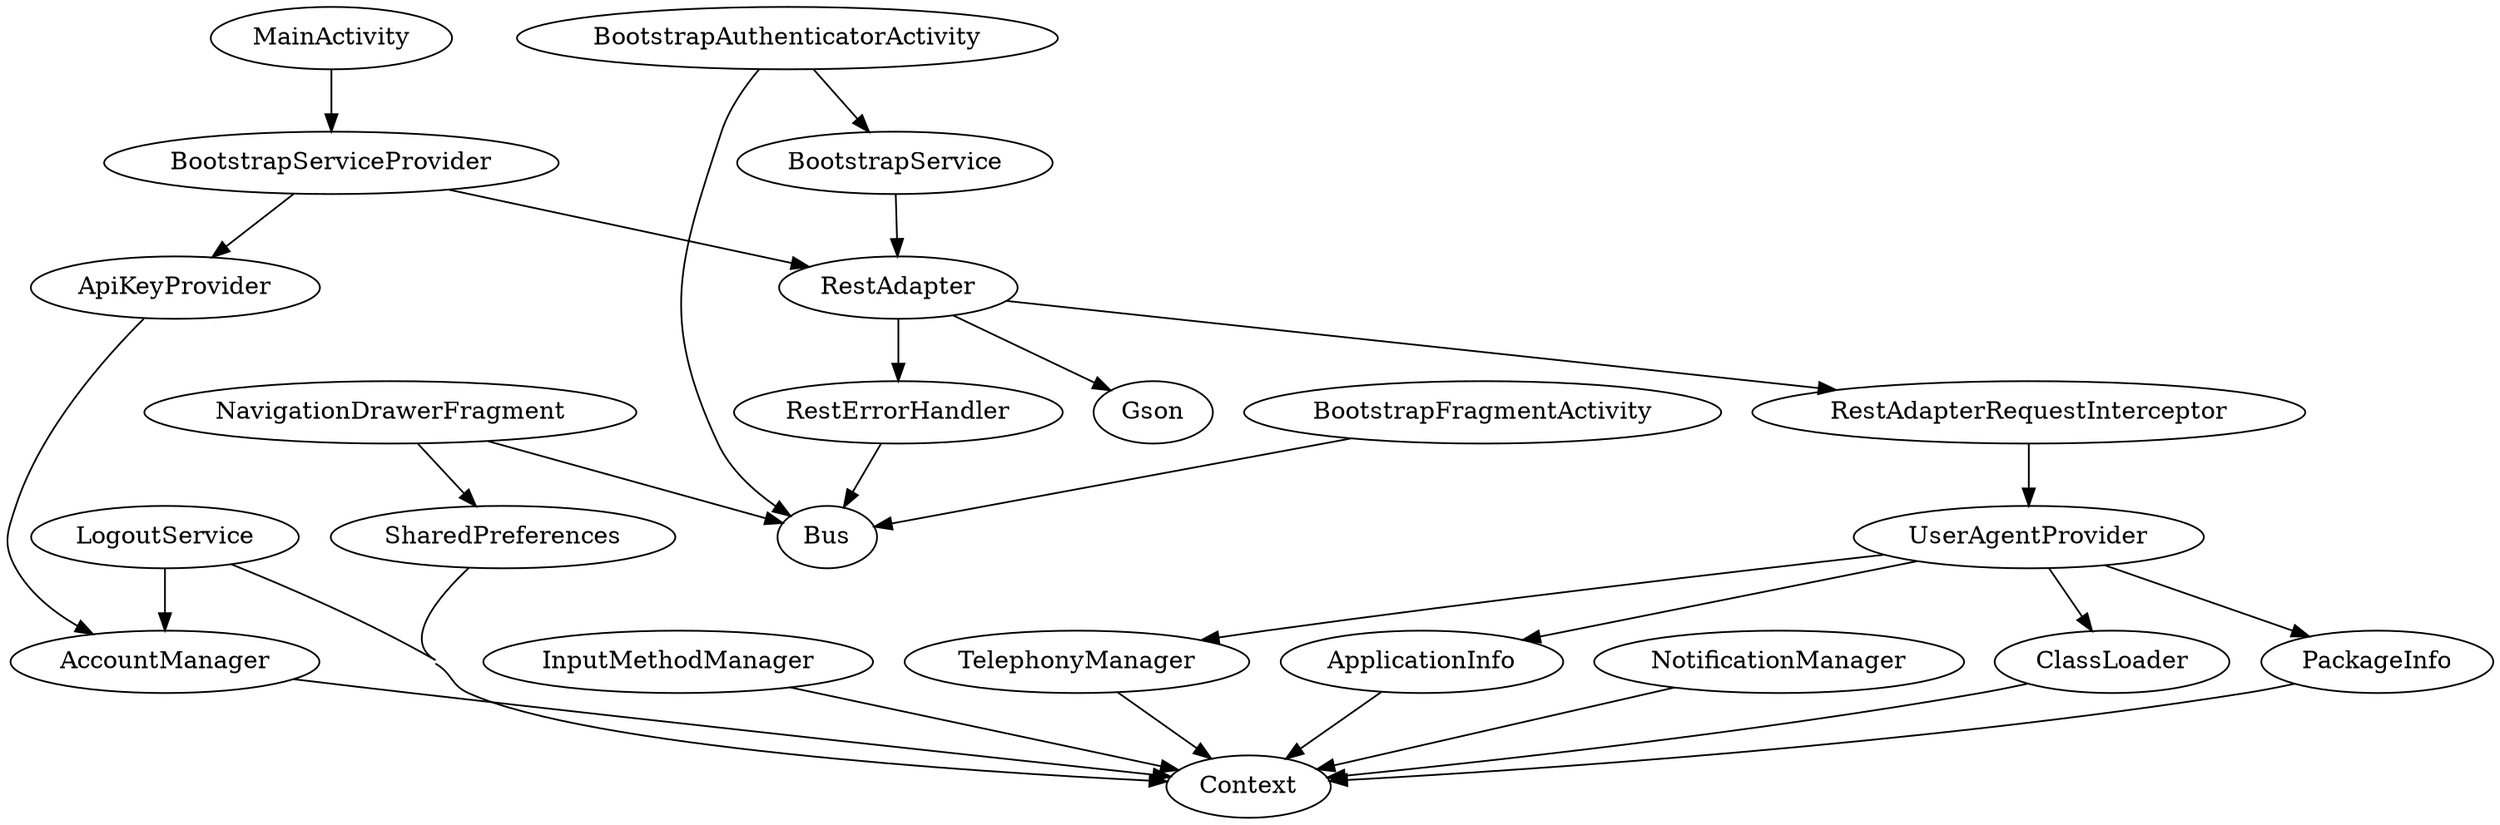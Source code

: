 digraph G1 {
  concentrate = true;
  AccountManager -> Context;
  ApiKeyProvider -> AccountManager;
  ApplicationInfo -> Context;
  BootstrapAuthenticatorActivity -> BootstrapService;
  BootstrapAuthenticatorActivity -> Bus;
  BootstrapFragmentActivity -> Bus;
  BootstrapService -> RestAdapter;
  BootstrapServiceProvider -> RestAdapter;
  BootstrapServiceProvider -> ApiKeyProvider;
  ClassLoader -> Context;
  InputMethodManager -> Context;
  LogoutService -> AccountManager;
  LogoutService -> Context;
  MainActivity -> BootstrapServiceProvider;
  NavigationDrawerFragment -> Bus;
  NavigationDrawerFragment -> SharedPreferences;
  NotificationManager -> Context;
  PackageInfo -> Context;
  RestAdapter -> RestAdapterRequestInterceptor;
  RestAdapter -> RestErrorHandler;
  RestAdapter -> Gson;
  RestAdapterRequestInterceptor -> UserAgentProvider;
  RestErrorHandler -> Bus;
  SharedPreferences -> Context;
  TelephonyManager -> Context;
  UserAgentProvider -> ApplicationInfo;
  UserAgentProvider -> TelephonyManager;
  UserAgentProvider -> ClassLoader;
  UserAgentProvider -> PackageInfo;
}
